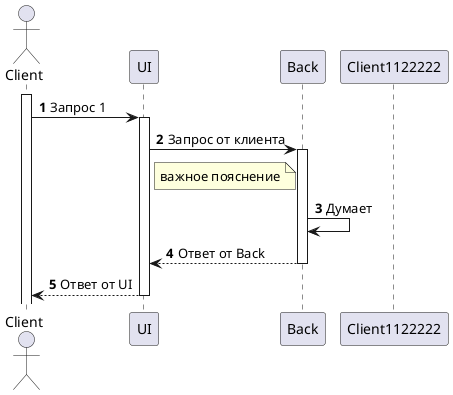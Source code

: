@startuml test_name
    autonumber

    actor Client
    
    participant UI
    participant Back

    activate Client
      Client -> UI: Запрос 1

    activate UI
      UI -> Back: Запрос от клиента

    activate Back
    
      note right of UI: важное пояснение
      
      Back -> Back: Думает
      UI <-- Back: Ответ от Back

    deactivate Back
      Client <-- UI: Ответ от UI

    deactivate UI
    deactivate Client1122222
@enduml